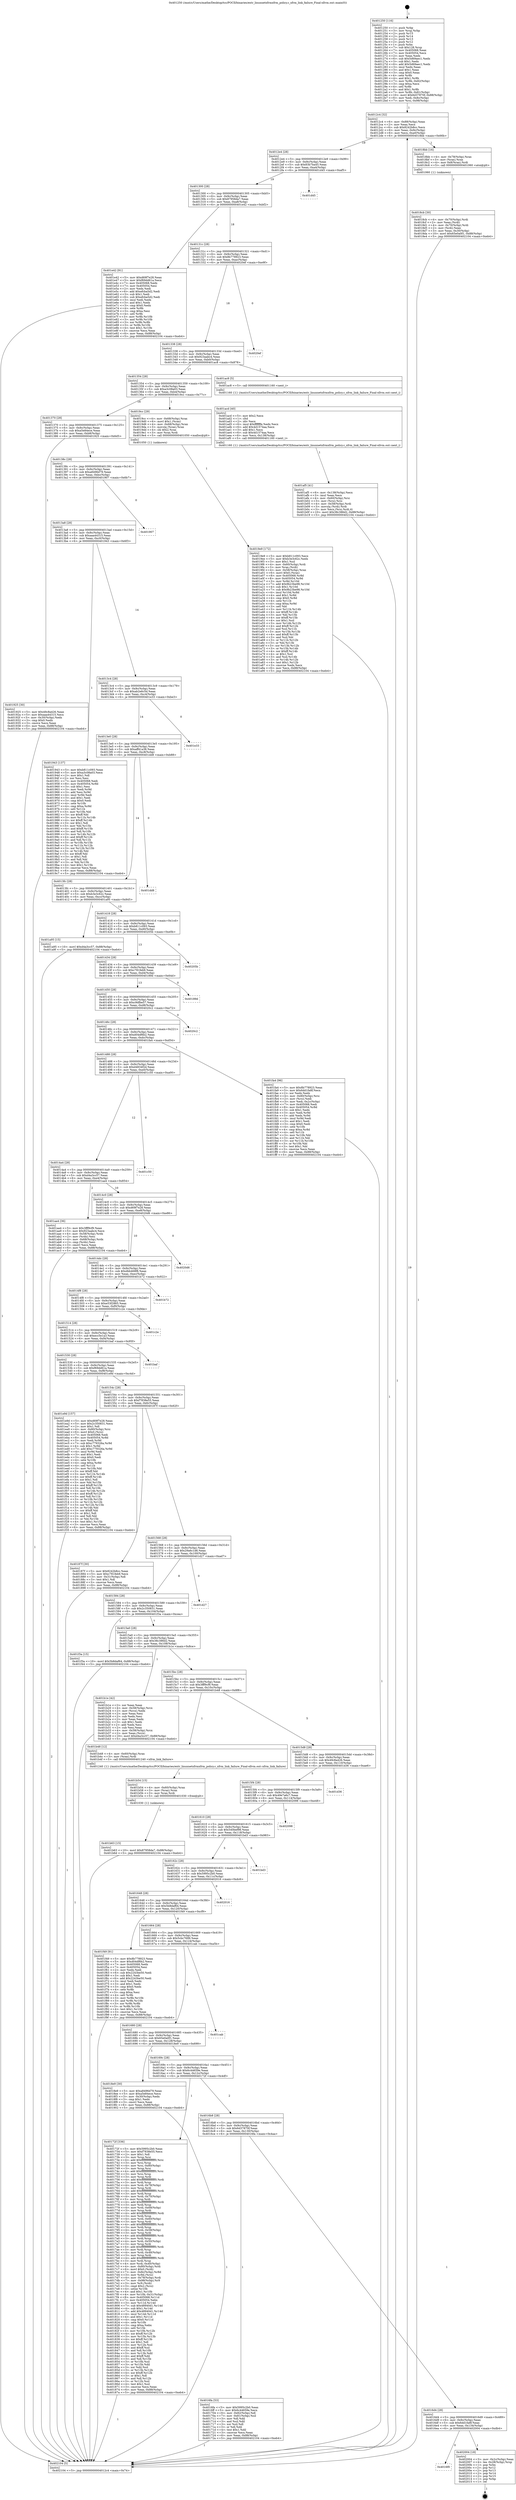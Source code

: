 digraph "0x401250" {
  label = "0x401250 (/mnt/c/Users/mathe/Desktop/tcc/POCII/binaries/extr_linuxnetxfrmxfrm_policy.c_xfrm_link_failure_Final-ollvm.out::main(0))"
  labelloc = "t"
  node[shape=record]

  Entry [label="",width=0.3,height=0.3,shape=circle,fillcolor=black,style=filled]
  "0x4012c4" [label="{
     0x4012c4 [32]\l
     | [instrs]\l
     &nbsp;&nbsp;0x4012c4 \<+6\>: mov -0x88(%rbp),%eax\l
     &nbsp;&nbsp;0x4012ca \<+2\>: mov %eax,%ecx\l
     &nbsp;&nbsp;0x4012cc \<+6\>: sub $0x8242b8cc,%ecx\l
     &nbsp;&nbsp;0x4012d2 \<+6\>: mov %eax,-0x9c(%rbp)\l
     &nbsp;&nbsp;0x4012d8 \<+6\>: mov %ecx,-0xa0(%rbp)\l
     &nbsp;&nbsp;0x4012de \<+6\>: je 00000000004018bb \<main+0x66b\>\l
  }"]
  "0x4018bb" [label="{
     0x4018bb [16]\l
     | [instrs]\l
     &nbsp;&nbsp;0x4018bb \<+4\>: mov -0x78(%rbp),%rax\l
     &nbsp;&nbsp;0x4018bf \<+3\>: mov (%rax),%rax\l
     &nbsp;&nbsp;0x4018c2 \<+4\>: mov 0x8(%rax),%rdi\l
     &nbsp;&nbsp;0x4018c6 \<+5\>: call 0000000000401060 \<atoi@plt\>\l
     | [calls]\l
     &nbsp;&nbsp;0x401060 \{1\} (unknown)\l
  }"]
  "0x4012e4" [label="{
     0x4012e4 [28]\l
     | [instrs]\l
     &nbsp;&nbsp;0x4012e4 \<+5\>: jmp 00000000004012e9 \<main+0x99\>\l
     &nbsp;&nbsp;0x4012e9 \<+6\>: mov -0x9c(%rbp),%eax\l
     &nbsp;&nbsp;0x4012ef \<+5\>: sub $0x83b7ba45,%eax\l
     &nbsp;&nbsp;0x4012f4 \<+6\>: mov %eax,-0xa4(%rbp)\l
     &nbsp;&nbsp;0x4012fa \<+6\>: je 0000000000401d45 \<main+0xaf5\>\l
  }"]
  Exit [label="",width=0.3,height=0.3,shape=circle,fillcolor=black,style=filled,peripheries=2]
  "0x401d45" [label="{
     0x401d45\l
  }", style=dashed]
  "0x401300" [label="{
     0x401300 [28]\l
     | [instrs]\l
     &nbsp;&nbsp;0x401300 \<+5\>: jmp 0000000000401305 \<main+0xb5\>\l
     &nbsp;&nbsp;0x401305 \<+6\>: mov -0x9c(%rbp),%eax\l
     &nbsp;&nbsp;0x40130b \<+5\>: sub $0x87958da7,%eax\l
     &nbsp;&nbsp;0x401310 \<+6\>: mov %eax,-0xa8(%rbp)\l
     &nbsp;&nbsp;0x401316 \<+6\>: je 0000000000401e42 \<main+0xbf2\>\l
  }"]
  "0x4016f0" [label="{
     0x4016f0\l
  }", style=dashed]
  "0x401e42" [label="{
     0x401e42 [91]\l
     | [instrs]\l
     &nbsp;&nbsp;0x401e42 \<+5\>: mov $0xd69f7e28,%eax\l
     &nbsp;&nbsp;0x401e47 \<+5\>: mov $0xf69dd61a,%ecx\l
     &nbsp;&nbsp;0x401e4c \<+7\>: mov 0x405068,%edx\l
     &nbsp;&nbsp;0x401e53 \<+7\>: mov 0x405054,%esi\l
     &nbsp;&nbsp;0x401e5a \<+2\>: mov %edx,%edi\l
     &nbsp;&nbsp;0x401e5c \<+6\>: add $0xefcba5d2,%edi\l
     &nbsp;&nbsp;0x401e62 \<+3\>: sub $0x1,%edi\l
     &nbsp;&nbsp;0x401e65 \<+6\>: sub $0xefcba5d2,%edi\l
     &nbsp;&nbsp;0x401e6b \<+3\>: imul %edi,%edx\l
     &nbsp;&nbsp;0x401e6e \<+3\>: and $0x1,%edx\l
     &nbsp;&nbsp;0x401e71 \<+3\>: cmp $0x0,%edx\l
     &nbsp;&nbsp;0x401e74 \<+4\>: sete %r8b\l
     &nbsp;&nbsp;0x401e78 \<+3\>: cmp $0xa,%esi\l
     &nbsp;&nbsp;0x401e7b \<+4\>: setl %r9b\l
     &nbsp;&nbsp;0x401e7f \<+3\>: mov %r8b,%r10b\l
     &nbsp;&nbsp;0x401e82 \<+3\>: and %r9b,%r10b\l
     &nbsp;&nbsp;0x401e85 \<+3\>: xor %r9b,%r8b\l
     &nbsp;&nbsp;0x401e88 \<+3\>: or %r8b,%r10b\l
     &nbsp;&nbsp;0x401e8b \<+4\>: test $0x1,%r10b\l
     &nbsp;&nbsp;0x401e8f \<+3\>: cmovne %ecx,%eax\l
     &nbsp;&nbsp;0x401e92 \<+6\>: mov %eax,-0x88(%rbp)\l
     &nbsp;&nbsp;0x401e98 \<+5\>: jmp 0000000000402104 \<main+0xeb4\>\l
  }"]
  "0x40131c" [label="{
     0x40131c [28]\l
     | [instrs]\l
     &nbsp;&nbsp;0x40131c \<+5\>: jmp 0000000000401321 \<main+0xd1\>\l
     &nbsp;&nbsp;0x401321 \<+6\>: mov -0x9c(%rbp),%eax\l
     &nbsp;&nbsp;0x401327 \<+5\>: sub $0x8b778923,%eax\l
     &nbsp;&nbsp;0x40132c \<+6\>: mov %eax,-0xac(%rbp)\l
     &nbsp;&nbsp;0x401332 \<+6\>: je 00000000004020ef \<main+0xe9f\>\l
  }"]
  "0x402004" [label="{
     0x402004 [18]\l
     | [instrs]\l
     &nbsp;&nbsp;0x402004 \<+3\>: mov -0x2c(%rbp),%eax\l
     &nbsp;&nbsp;0x402007 \<+4\>: lea -0x28(%rbp),%rsp\l
     &nbsp;&nbsp;0x40200b \<+1\>: pop %rbx\l
     &nbsp;&nbsp;0x40200c \<+2\>: pop %r12\l
     &nbsp;&nbsp;0x40200e \<+2\>: pop %r13\l
     &nbsp;&nbsp;0x402010 \<+2\>: pop %r14\l
     &nbsp;&nbsp;0x402012 \<+2\>: pop %r15\l
     &nbsp;&nbsp;0x402014 \<+1\>: pop %rbp\l
     &nbsp;&nbsp;0x402015 \<+1\>: ret\l
  }"]
  "0x4020ef" [label="{
     0x4020ef\l
  }", style=dashed]
  "0x401338" [label="{
     0x401338 [28]\l
     | [instrs]\l
     &nbsp;&nbsp;0x401338 \<+5\>: jmp 000000000040133d \<main+0xed\>\l
     &nbsp;&nbsp;0x40133d \<+6\>: mov -0x9c(%rbp),%eax\l
     &nbsp;&nbsp;0x401343 \<+5\>: sub $0x923aabc4,%eax\l
     &nbsp;&nbsp;0x401348 \<+6\>: mov %eax,-0xb0(%rbp)\l
     &nbsp;&nbsp;0x40134e \<+6\>: je 0000000000401ac8 \<main+0x878\>\l
  }"]
  "0x401b63" [label="{
     0x401b63 [15]\l
     | [instrs]\l
     &nbsp;&nbsp;0x401b63 \<+10\>: movl $0x87958da7,-0x88(%rbp)\l
     &nbsp;&nbsp;0x401b6d \<+5\>: jmp 0000000000402104 \<main+0xeb4\>\l
  }"]
  "0x401ac8" [label="{
     0x401ac8 [5]\l
     | [instrs]\l
     &nbsp;&nbsp;0x401ac8 \<+5\>: call 0000000000401160 \<next_i\>\l
     | [calls]\l
     &nbsp;&nbsp;0x401160 \{1\} (/mnt/c/Users/mathe/Desktop/tcc/POCII/binaries/extr_linuxnetxfrmxfrm_policy.c_xfrm_link_failure_Final-ollvm.out::next_i)\l
  }"]
  "0x401354" [label="{
     0x401354 [28]\l
     | [instrs]\l
     &nbsp;&nbsp;0x401354 \<+5\>: jmp 0000000000401359 \<main+0x109\>\l
     &nbsp;&nbsp;0x401359 \<+6\>: mov -0x9c(%rbp),%eax\l
     &nbsp;&nbsp;0x40135f \<+5\>: sub $0xa3c08a03,%eax\l
     &nbsp;&nbsp;0x401364 \<+6\>: mov %eax,-0xb4(%rbp)\l
     &nbsp;&nbsp;0x40136a \<+6\>: je 00000000004019cc \<main+0x77c\>\l
  }"]
  "0x401b54" [label="{
     0x401b54 [15]\l
     | [instrs]\l
     &nbsp;&nbsp;0x401b54 \<+4\>: mov -0x60(%rbp),%rax\l
     &nbsp;&nbsp;0x401b58 \<+3\>: mov (%rax),%rax\l
     &nbsp;&nbsp;0x401b5b \<+3\>: mov %rax,%rdi\l
     &nbsp;&nbsp;0x401b5e \<+5\>: call 0000000000401030 \<free@plt\>\l
     | [calls]\l
     &nbsp;&nbsp;0x401030 \{1\} (unknown)\l
  }"]
  "0x4019cc" [label="{
     0x4019cc [29]\l
     | [instrs]\l
     &nbsp;&nbsp;0x4019cc \<+4\>: mov -0x68(%rbp),%rax\l
     &nbsp;&nbsp;0x4019d0 \<+6\>: movl $0x1,(%rax)\l
     &nbsp;&nbsp;0x4019d6 \<+4\>: mov -0x68(%rbp),%rax\l
     &nbsp;&nbsp;0x4019da \<+3\>: movslq (%rax),%rax\l
     &nbsp;&nbsp;0x4019dd \<+4\>: shl $0x2,%rax\l
     &nbsp;&nbsp;0x4019e1 \<+3\>: mov %rax,%rdi\l
     &nbsp;&nbsp;0x4019e4 \<+5\>: call 0000000000401050 \<malloc@plt\>\l
     | [calls]\l
     &nbsp;&nbsp;0x401050 \{1\} (unknown)\l
  }"]
  "0x401370" [label="{
     0x401370 [28]\l
     | [instrs]\l
     &nbsp;&nbsp;0x401370 \<+5\>: jmp 0000000000401375 \<main+0x125\>\l
     &nbsp;&nbsp;0x401375 \<+6\>: mov -0x9c(%rbp),%eax\l
     &nbsp;&nbsp;0x40137b \<+5\>: sub $0xa5e84ece,%eax\l
     &nbsp;&nbsp;0x401380 \<+6\>: mov %eax,-0xb8(%rbp)\l
     &nbsp;&nbsp;0x401386 \<+6\>: je 0000000000401925 \<main+0x6d5\>\l
  }"]
  "0x401af5" [label="{
     0x401af5 [41]\l
     | [instrs]\l
     &nbsp;&nbsp;0x401af5 \<+6\>: mov -0x138(%rbp),%ecx\l
     &nbsp;&nbsp;0x401afb \<+3\>: imul %eax,%ecx\l
     &nbsp;&nbsp;0x401afe \<+4\>: mov -0x60(%rbp),%rsi\l
     &nbsp;&nbsp;0x401b02 \<+3\>: mov (%rsi),%rsi\l
     &nbsp;&nbsp;0x401b05 \<+4\>: mov -0x58(%rbp),%rdi\l
     &nbsp;&nbsp;0x401b09 \<+3\>: movslq (%rdi),%rdi\l
     &nbsp;&nbsp;0x401b0c \<+3\>: mov %ecx,(%rsi,%rdi,4)\l
     &nbsp;&nbsp;0x401b0f \<+10\>: movl $0x38c386d2,-0x88(%rbp)\l
     &nbsp;&nbsp;0x401b19 \<+5\>: jmp 0000000000402104 \<main+0xeb4\>\l
  }"]
  "0x401925" [label="{
     0x401925 [30]\l
     | [instrs]\l
     &nbsp;&nbsp;0x401925 \<+5\>: mov $0x49c8a426,%eax\l
     &nbsp;&nbsp;0x40192a \<+5\>: mov $0xaaa44315,%ecx\l
     &nbsp;&nbsp;0x40192f \<+3\>: mov -0x30(%rbp),%edx\l
     &nbsp;&nbsp;0x401932 \<+3\>: cmp $0x0,%edx\l
     &nbsp;&nbsp;0x401935 \<+3\>: cmove %ecx,%eax\l
     &nbsp;&nbsp;0x401938 \<+6\>: mov %eax,-0x88(%rbp)\l
     &nbsp;&nbsp;0x40193e \<+5\>: jmp 0000000000402104 \<main+0xeb4\>\l
  }"]
  "0x40138c" [label="{
     0x40138c [28]\l
     | [instrs]\l
     &nbsp;&nbsp;0x40138c \<+5\>: jmp 0000000000401391 \<main+0x141\>\l
     &nbsp;&nbsp;0x401391 \<+6\>: mov -0x9c(%rbp),%eax\l
     &nbsp;&nbsp;0x401397 \<+5\>: sub $0xa8496d79,%eax\l
     &nbsp;&nbsp;0x40139c \<+6\>: mov %eax,-0xbc(%rbp)\l
     &nbsp;&nbsp;0x4013a2 \<+6\>: je 0000000000401907 \<main+0x6b7\>\l
  }"]
  "0x401acd" [label="{
     0x401acd [40]\l
     | [instrs]\l
     &nbsp;&nbsp;0x401acd \<+5\>: mov $0x2,%ecx\l
     &nbsp;&nbsp;0x401ad2 \<+1\>: cltd\l
     &nbsp;&nbsp;0x401ad3 \<+2\>: idiv %ecx\l
     &nbsp;&nbsp;0x401ad5 \<+6\>: imul $0xfffffffe,%edx,%ecx\l
     &nbsp;&nbsp;0x401adb \<+6\>: add $0x4d1574aa,%ecx\l
     &nbsp;&nbsp;0x401ae1 \<+3\>: add $0x1,%ecx\l
     &nbsp;&nbsp;0x401ae4 \<+6\>: sub $0x4d1574aa,%ecx\l
     &nbsp;&nbsp;0x401aea \<+6\>: mov %ecx,-0x138(%rbp)\l
     &nbsp;&nbsp;0x401af0 \<+5\>: call 0000000000401160 \<next_i\>\l
     | [calls]\l
     &nbsp;&nbsp;0x401160 \{1\} (/mnt/c/Users/mathe/Desktop/tcc/POCII/binaries/extr_linuxnetxfrmxfrm_policy.c_xfrm_link_failure_Final-ollvm.out::next_i)\l
  }"]
  "0x401907" [label="{
     0x401907\l
  }", style=dashed]
  "0x4013a8" [label="{
     0x4013a8 [28]\l
     | [instrs]\l
     &nbsp;&nbsp;0x4013a8 \<+5\>: jmp 00000000004013ad \<main+0x15d\>\l
     &nbsp;&nbsp;0x4013ad \<+6\>: mov -0x9c(%rbp),%eax\l
     &nbsp;&nbsp;0x4013b3 \<+5\>: sub $0xaaa44315,%eax\l
     &nbsp;&nbsp;0x4013b8 \<+6\>: mov %eax,-0xc0(%rbp)\l
     &nbsp;&nbsp;0x4013be \<+6\>: je 0000000000401943 \<main+0x6f3\>\l
  }"]
  "0x4019e9" [label="{
     0x4019e9 [172]\l
     | [instrs]\l
     &nbsp;&nbsp;0x4019e9 \<+5\>: mov $0xb811c093,%ecx\l
     &nbsp;&nbsp;0x4019ee \<+5\>: mov $0xb3e3c62c,%edx\l
     &nbsp;&nbsp;0x4019f3 \<+3\>: mov $0x1,%sil\l
     &nbsp;&nbsp;0x4019f6 \<+4\>: mov -0x60(%rbp),%rdi\l
     &nbsp;&nbsp;0x4019fa \<+3\>: mov %rax,(%rdi)\l
     &nbsp;&nbsp;0x4019fd \<+4\>: mov -0x58(%rbp),%rax\l
     &nbsp;&nbsp;0x401a01 \<+6\>: movl $0x0,(%rax)\l
     &nbsp;&nbsp;0x401a07 \<+8\>: mov 0x405068,%r8d\l
     &nbsp;&nbsp;0x401a0f \<+8\>: mov 0x405054,%r9d\l
     &nbsp;&nbsp;0x401a17 \<+3\>: mov %r8d,%r10d\l
     &nbsp;&nbsp;0x401a1a \<+7\>: add $0x9b23be98,%r10d\l
     &nbsp;&nbsp;0x401a21 \<+4\>: sub $0x1,%r10d\l
     &nbsp;&nbsp;0x401a25 \<+7\>: sub $0x9b23be98,%r10d\l
     &nbsp;&nbsp;0x401a2c \<+4\>: imul %r10d,%r8d\l
     &nbsp;&nbsp;0x401a30 \<+4\>: and $0x1,%r8d\l
     &nbsp;&nbsp;0x401a34 \<+4\>: cmp $0x0,%r8d\l
     &nbsp;&nbsp;0x401a38 \<+4\>: sete %r11b\l
     &nbsp;&nbsp;0x401a3c \<+4\>: cmp $0xa,%r9d\l
     &nbsp;&nbsp;0x401a40 \<+3\>: setl %bl\l
     &nbsp;&nbsp;0x401a43 \<+3\>: mov %r11b,%r14b\l
     &nbsp;&nbsp;0x401a46 \<+4\>: xor $0xff,%r14b\l
     &nbsp;&nbsp;0x401a4a \<+3\>: mov %bl,%r15b\l
     &nbsp;&nbsp;0x401a4d \<+4\>: xor $0xff,%r15b\l
     &nbsp;&nbsp;0x401a51 \<+4\>: xor $0x1,%sil\l
     &nbsp;&nbsp;0x401a55 \<+3\>: mov %r14b,%r12b\l
     &nbsp;&nbsp;0x401a58 \<+4\>: and $0xff,%r12b\l
     &nbsp;&nbsp;0x401a5c \<+3\>: and %sil,%r11b\l
     &nbsp;&nbsp;0x401a5f \<+3\>: mov %r15b,%r13b\l
     &nbsp;&nbsp;0x401a62 \<+4\>: and $0xff,%r13b\l
     &nbsp;&nbsp;0x401a66 \<+3\>: and %sil,%bl\l
     &nbsp;&nbsp;0x401a69 \<+3\>: or %r11b,%r12b\l
     &nbsp;&nbsp;0x401a6c \<+3\>: or %bl,%r13b\l
     &nbsp;&nbsp;0x401a6f \<+3\>: xor %r13b,%r12b\l
     &nbsp;&nbsp;0x401a72 \<+3\>: or %r15b,%r14b\l
     &nbsp;&nbsp;0x401a75 \<+4\>: xor $0xff,%r14b\l
     &nbsp;&nbsp;0x401a79 \<+4\>: or $0x1,%sil\l
     &nbsp;&nbsp;0x401a7d \<+3\>: and %sil,%r14b\l
     &nbsp;&nbsp;0x401a80 \<+3\>: or %r14b,%r12b\l
     &nbsp;&nbsp;0x401a83 \<+4\>: test $0x1,%r12b\l
     &nbsp;&nbsp;0x401a87 \<+3\>: cmovne %edx,%ecx\l
     &nbsp;&nbsp;0x401a8a \<+6\>: mov %ecx,-0x88(%rbp)\l
     &nbsp;&nbsp;0x401a90 \<+5\>: jmp 0000000000402104 \<main+0xeb4\>\l
  }"]
  "0x401943" [label="{
     0x401943 [137]\l
     | [instrs]\l
     &nbsp;&nbsp;0x401943 \<+5\>: mov $0xb811c093,%eax\l
     &nbsp;&nbsp;0x401948 \<+5\>: mov $0xa3c08a03,%ecx\l
     &nbsp;&nbsp;0x40194d \<+2\>: mov $0x1,%dl\l
     &nbsp;&nbsp;0x40194f \<+2\>: xor %esi,%esi\l
     &nbsp;&nbsp;0x401951 \<+7\>: mov 0x405068,%edi\l
     &nbsp;&nbsp;0x401958 \<+8\>: mov 0x405054,%r8d\l
     &nbsp;&nbsp;0x401960 \<+3\>: sub $0x1,%esi\l
     &nbsp;&nbsp;0x401963 \<+3\>: mov %edi,%r9d\l
     &nbsp;&nbsp;0x401966 \<+3\>: add %esi,%r9d\l
     &nbsp;&nbsp;0x401969 \<+4\>: imul %r9d,%edi\l
     &nbsp;&nbsp;0x40196d \<+3\>: and $0x1,%edi\l
     &nbsp;&nbsp;0x401970 \<+3\>: cmp $0x0,%edi\l
     &nbsp;&nbsp;0x401973 \<+4\>: sete %r10b\l
     &nbsp;&nbsp;0x401977 \<+4\>: cmp $0xa,%r8d\l
     &nbsp;&nbsp;0x40197b \<+4\>: setl %r11b\l
     &nbsp;&nbsp;0x40197f \<+3\>: mov %r10b,%bl\l
     &nbsp;&nbsp;0x401982 \<+3\>: xor $0xff,%bl\l
     &nbsp;&nbsp;0x401985 \<+3\>: mov %r11b,%r14b\l
     &nbsp;&nbsp;0x401988 \<+4\>: xor $0xff,%r14b\l
     &nbsp;&nbsp;0x40198c \<+3\>: xor $0x1,%dl\l
     &nbsp;&nbsp;0x40198f \<+3\>: mov %bl,%r15b\l
     &nbsp;&nbsp;0x401992 \<+4\>: and $0xff,%r15b\l
     &nbsp;&nbsp;0x401996 \<+3\>: and %dl,%r10b\l
     &nbsp;&nbsp;0x401999 \<+3\>: mov %r14b,%r12b\l
     &nbsp;&nbsp;0x40199c \<+4\>: and $0xff,%r12b\l
     &nbsp;&nbsp;0x4019a0 \<+3\>: and %dl,%r11b\l
     &nbsp;&nbsp;0x4019a3 \<+3\>: or %r10b,%r15b\l
     &nbsp;&nbsp;0x4019a6 \<+3\>: or %r11b,%r12b\l
     &nbsp;&nbsp;0x4019a9 \<+3\>: xor %r12b,%r15b\l
     &nbsp;&nbsp;0x4019ac \<+3\>: or %r14b,%bl\l
     &nbsp;&nbsp;0x4019af \<+3\>: xor $0xff,%bl\l
     &nbsp;&nbsp;0x4019b2 \<+3\>: or $0x1,%dl\l
     &nbsp;&nbsp;0x4019b5 \<+2\>: and %dl,%bl\l
     &nbsp;&nbsp;0x4019b7 \<+3\>: or %bl,%r15b\l
     &nbsp;&nbsp;0x4019ba \<+4\>: test $0x1,%r15b\l
     &nbsp;&nbsp;0x4019be \<+3\>: cmovne %ecx,%eax\l
     &nbsp;&nbsp;0x4019c1 \<+6\>: mov %eax,-0x88(%rbp)\l
     &nbsp;&nbsp;0x4019c7 \<+5\>: jmp 0000000000402104 \<main+0xeb4\>\l
  }"]
  "0x4013c4" [label="{
     0x4013c4 [28]\l
     | [instrs]\l
     &nbsp;&nbsp;0x4013c4 \<+5\>: jmp 00000000004013c9 \<main+0x179\>\l
     &nbsp;&nbsp;0x4013c9 \<+6\>: mov -0x9c(%rbp),%eax\l
     &nbsp;&nbsp;0x4013cf \<+5\>: sub $0xab2e6c5d,%eax\l
     &nbsp;&nbsp;0x4013d4 \<+6\>: mov %eax,-0xc4(%rbp)\l
     &nbsp;&nbsp;0x4013da \<+6\>: je 0000000000401e33 \<main+0xbe3\>\l
  }"]
  "0x4018cb" [label="{
     0x4018cb [30]\l
     | [instrs]\l
     &nbsp;&nbsp;0x4018cb \<+4\>: mov -0x70(%rbp),%rdi\l
     &nbsp;&nbsp;0x4018cf \<+2\>: mov %eax,(%rdi)\l
     &nbsp;&nbsp;0x4018d1 \<+4\>: mov -0x70(%rbp),%rdi\l
     &nbsp;&nbsp;0x4018d5 \<+2\>: mov (%rdi),%eax\l
     &nbsp;&nbsp;0x4018d7 \<+3\>: mov %eax,-0x30(%rbp)\l
     &nbsp;&nbsp;0x4018da \<+10\>: movl $0x65e0a0f1,-0x88(%rbp)\l
     &nbsp;&nbsp;0x4018e4 \<+5\>: jmp 0000000000402104 \<main+0xeb4\>\l
  }"]
  "0x401e33" [label="{
     0x401e33\l
  }", style=dashed]
  "0x4013e0" [label="{
     0x4013e0 [28]\l
     | [instrs]\l
     &nbsp;&nbsp;0x4013e0 \<+5\>: jmp 00000000004013e5 \<main+0x195\>\l
     &nbsp;&nbsp;0x4013e5 \<+6\>: mov -0x9c(%rbp),%eax\l
     &nbsp;&nbsp;0x4013eb \<+5\>: sub $0xaff41a38,%eax\l
     &nbsp;&nbsp;0x4013f0 \<+6\>: mov %eax,-0xc8(%rbp)\l
     &nbsp;&nbsp;0x4013f6 \<+6\>: je 0000000000401dd8 \<main+0xb88\>\l
  }"]
  "0x401250" [label="{
     0x401250 [116]\l
     | [instrs]\l
     &nbsp;&nbsp;0x401250 \<+1\>: push %rbp\l
     &nbsp;&nbsp;0x401251 \<+3\>: mov %rsp,%rbp\l
     &nbsp;&nbsp;0x401254 \<+2\>: push %r15\l
     &nbsp;&nbsp;0x401256 \<+2\>: push %r14\l
     &nbsp;&nbsp;0x401258 \<+2\>: push %r13\l
     &nbsp;&nbsp;0x40125a \<+2\>: push %r12\l
     &nbsp;&nbsp;0x40125c \<+1\>: push %rbx\l
     &nbsp;&nbsp;0x40125d \<+7\>: sub $0x128,%rsp\l
     &nbsp;&nbsp;0x401264 \<+7\>: mov 0x405068,%eax\l
     &nbsp;&nbsp;0x40126b \<+7\>: mov 0x405054,%ecx\l
     &nbsp;&nbsp;0x401272 \<+2\>: mov %eax,%edx\l
     &nbsp;&nbsp;0x401274 \<+6\>: sub $0x5d69aec1,%edx\l
     &nbsp;&nbsp;0x40127a \<+3\>: sub $0x1,%edx\l
     &nbsp;&nbsp;0x40127d \<+6\>: add $0x5d69aec1,%edx\l
     &nbsp;&nbsp;0x401283 \<+3\>: imul %edx,%eax\l
     &nbsp;&nbsp;0x401286 \<+3\>: and $0x1,%eax\l
     &nbsp;&nbsp;0x401289 \<+3\>: cmp $0x0,%eax\l
     &nbsp;&nbsp;0x40128c \<+4\>: sete %r8b\l
     &nbsp;&nbsp;0x401290 \<+4\>: and $0x1,%r8b\l
     &nbsp;&nbsp;0x401294 \<+7\>: mov %r8b,-0x82(%rbp)\l
     &nbsp;&nbsp;0x40129b \<+3\>: cmp $0xa,%ecx\l
     &nbsp;&nbsp;0x40129e \<+4\>: setl %r8b\l
     &nbsp;&nbsp;0x4012a2 \<+4\>: and $0x1,%r8b\l
     &nbsp;&nbsp;0x4012a6 \<+7\>: mov %r8b,-0x81(%rbp)\l
     &nbsp;&nbsp;0x4012ad \<+10\>: movl $0x6d37870f,-0x88(%rbp)\l
     &nbsp;&nbsp;0x4012b7 \<+6\>: mov %edi,-0x8c(%rbp)\l
     &nbsp;&nbsp;0x4012bd \<+7\>: mov %rsi,-0x98(%rbp)\l
  }"]
  "0x401dd8" [label="{
     0x401dd8\l
  }", style=dashed]
  "0x4013fc" [label="{
     0x4013fc [28]\l
     | [instrs]\l
     &nbsp;&nbsp;0x4013fc \<+5\>: jmp 0000000000401401 \<main+0x1b1\>\l
     &nbsp;&nbsp;0x401401 \<+6\>: mov -0x9c(%rbp),%eax\l
     &nbsp;&nbsp;0x401407 \<+5\>: sub $0xb3e3c62c,%eax\l
     &nbsp;&nbsp;0x40140c \<+6\>: mov %eax,-0xcc(%rbp)\l
     &nbsp;&nbsp;0x401412 \<+6\>: je 0000000000401a95 \<main+0x845\>\l
  }"]
  "0x402104" [label="{
     0x402104 [5]\l
     | [instrs]\l
     &nbsp;&nbsp;0x402104 \<+5\>: jmp 00000000004012c4 \<main+0x74\>\l
  }"]
  "0x401a95" [label="{
     0x401a95 [15]\l
     | [instrs]\l
     &nbsp;&nbsp;0x401a95 \<+10\>: movl $0xd4a3cc57,-0x88(%rbp)\l
     &nbsp;&nbsp;0x401a9f \<+5\>: jmp 0000000000402104 \<main+0xeb4\>\l
  }"]
  "0x401418" [label="{
     0x401418 [28]\l
     | [instrs]\l
     &nbsp;&nbsp;0x401418 \<+5\>: jmp 000000000040141d \<main+0x1cd\>\l
     &nbsp;&nbsp;0x40141d \<+6\>: mov -0x9c(%rbp),%eax\l
     &nbsp;&nbsp;0x401423 \<+5\>: sub $0xb811c093,%eax\l
     &nbsp;&nbsp;0x401428 \<+6\>: mov %eax,-0xd0(%rbp)\l
     &nbsp;&nbsp;0x40142e \<+6\>: je 000000000040205b \<main+0xe0b\>\l
  }"]
  "0x4016d4" [label="{
     0x4016d4 [28]\l
     | [instrs]\l
     &nbsp;&nbsp;0x4016d4 \<+5\>: jmp 00000000004016d9 \<main+0x489\>\l
     &nbsp;&nbsp;0x4016d9 \<+6\>: mov -0x9c(%rbp),%eax\l
     &nbsp;&nbsp;0x4016df \<+5\>: sub $0x6dd1fa8f,%eax\l
     &nbsp;&nbsp;0x4016e4 \<+6\>: mov %eax,-0x134(%rbp)\l
     &nbsp;&nbsp;0x4016ea \<+6\>: je 0000000000402004 \<main+0xdb4\>\l
  }"]
  "0x40205b" [label="{
     0x40205b\l
  }", style=dashed]
  "0x401434" [label="{
     0x401434 [28]\l
     | [instrs]\l
     &nbsp;&nbsp;0x401434 \<+5\>: jmp 0000000000401439 \<main+0x1e9\>\l
     &nbsp;&nbsp;0x401439 \<+6\>: mov -0x9c(%rbp),%eax\l
     &nbsp;&nbsp;0x40143f \<+5\>: sub $0xc781feb9,%eax\l
     &nbsp;&nbsp;0x401444 \<+6\>: mov %eax,-0xd4(%rbp)\l
     &nbsp;&nbsp;0x40144a \<+6\>: je 000000000040189d \<main+0x64d\>\l
  }"]
  "0x4016fa" [label="{
     0x4016fa [53]\l
     | [instrs]\l
     &nbsp;&nbsp;0x4016fa \<+5\>: mov $0x5995c2b0,%eax\l
     &nbsp;&nbsp;0x4016ff \<+5\>: mov $0x6c44659e,%ecx\l
     &nbsp;&nbsp;0x401704 \<+6\>: mov -0x82(%rbp),%dl\l
     &nbsp;&nbsp;0x40170a \<+7\>: mov -0x81(%rbp),%sil\l
     &nbsp;&nbsp;0x401711 \<+3\>: mov %dl,%dil\l
     &nbsp;&nbsp;0x401714 \<+3\>: and %sil,%dil\l
     &nbsp;&nbsp;0x401717 \<+3\>: xor %sil,%dl\l
     &nbsp;&nbsp;0x40171a \<+3\>: or %dl,%dil\l
     &nbsp;&nbsp;0x40171d \<+4\>: test $0x1,%dil\l
     &nbsp;&nbsp;0x401721 \<+3\>: cmovne %ecx,%eax\l
     &nbsp;&nbsp;0x401724 \<+6\>: mov %eax,-0x88(%rbp)\l
     &nbsp;&nbsp;0x40172a \<+5\>: jmp 0000000000402104 \<main+0xeb4\>\l
  }"]
  "0x40189d" [label="{
     0x40189d\l
  }", style=dashed]
  "0x401450" [label="{
     0x401450 [28]\l
     | [instrs]\l
     &nbsp;&nbsp;0x401450 \<+5\>: jmp 0000000000401455 \<main+0x205\>\l
     &nbsp;&nbsp;0x401455 \<+6\>: mov -0x9c(%rbp),%eax\l
     &nbsp;&nbsp;0x40145b \<+5\>: sub $0xc9dfbe57,%eax\l
     &nbsp;&nbsp;0x401460 \<+6\>: mov %eax,-0xd8(%rbp)\l
     &nbsp;&nbsp;0x401466 \<+6\>: je 00000000004020c2 \<main+0xe72\>\l
  }"]
  "0x4016b8" [label="{
     0x4016b8 [28]\l
     | [instrs]\l
     &nbsp;&nbsp;0x4016b8 \<+5\>: jmp 00000000004016bd \<main+0x46d\>\l
     &nbsp;&nbsp;0x4016bd \<+6\>: mov -0x9c(%rbp),%eax\l
     &nbsp;&nbsp;0x4016c3 \<+5\>: sub $0x6d37870f,%eax\l
     &nbsp;&nbsp;0x4016c8 \<+6\>: mov %eax,-0x130(%rbp)\l
     &nbsp;&nbsp;0x4016ce \<+6\>: je 00000000004016fa \<main+0x4aa\>\l
  }"]
  "0x4020c2" [label="{
     0x4020c2\l
  }", style=dashed]
  "0x40146c" [label="{
     0x40146c [28]\l
     | [instrs]\l
     &nbsp;&nbsp;0x40146c \<+5\>: jmp 0000000000401471 \<main+0x221\>\l
     &nbsp;&nbsp;0x401471 \<+6\>: mov -0x9c(%rbp),%eax\l
     &nbsp;&nbsp;0x401477 \<+5\>: sub $0xd04df6b2,%eax\l
     &nbsp;&nbsp;0x40147c \<+6\>: mov %eax,-0xdc(%rbp)\l
     &nbsp;&nbsp;0x401482 \<+6\>: je 0000000000401fa4 \<main+0xd54\>\l
  }"]
  "0x40172f" [label="{
     0x40172f [336]\l
     | [instrs]\l
     &nbsp;&nbsp;0x40172f \<+5\>: mov $0x5995c2b0,%eax\l
     &nbsp;&nbsp;0x401734 \<+5\>: mov $0xf7838e55,%ecx\l
     &nbsp;&nbsp;0x401739 \<+2\>: mov $0x1,%dl\l
     &nbsp;&nbsp;0x40173b \<+3\>: mov %rsp,%rsi\l
     &nbsp;&nbsp;0x40173e \<+4\>: add $0xfffffffffffffff0,%rsi\l
     &nbsp;&nbsp;0x401742 \<+3\>: mov %rsi,%rsp\l
     &nbsp;&nbsp;0x401745 \<+4\>: mov %rsi,-0x80(%rbp)\l
     &nbsp;&nbsp;0x401749 \<+3\>: mov %rsp,%rsi\l
     &nbsp;&nbsp;0x40174c \<+4\>: add $0xfffffffffffffff0,%rsi\l
     &nbsp;&nbsp;0x401750 \<+3\>: mov %rsi,%rsp\l
     &nbsp;&nbsp;0x401753 \<+3\>: mov %rsp,%rdi\l
     &nbsp;&nbsp;0x401756 \<+4\>: add $0xfffffffffffffff0,%rdi\l
     &nbsp;&nbsp;0x40175a \<+3\>: mov %rdi,%rsp\l
     &nbsp;&nbsp;0x40175d \<+4\>: mov %rdi,-0x78(%rbp)\l
     &nbsp;&nbsp;0x401761 \<+3\>: mov %rsp,%rdi\l
     &nbsp;&nbsp;0x401764 \<+4\>: add $0xfffffffffffffff0,%rdi\l
     &nbsp;&nbsp;0x401768 \<+3\>: mov %rdi,%rsp\l
     &nbsp;&nbsp;0x40176b \<+4\>: mov %rdi,-0x70(%rbp)\l
     &nbsp;&nbsp;0x40176f \<+3\>: mov %rsp,%rdi\l
     &nbsp;&nbsp;0x401772 \<+4\>: add $0xfffffffffffffff0,%rdi\l
     &nbsp;&nbsp;0x401776 \<+3\>: mov %rdi,%rsp\l
     &nbsp;&nbsp;0x401779 \<+4\>: mov %rdi,-0x68(%rbp)\l
     &nbsp;&nbsp;0x40177d \<+3\>: mov %rsp,%rdi\l
     &nbsp;&nbsp;0x401780 \<+4\>: add $0xfffffffffffffff0,%rdi\l
     &nbsp;&nbsp;0x401784 \<+3\>: mov %rdi,%rsp\l
     &nbsp;&nbsp;0x401787 \<+4\>: mov %rdi,-0x60(%rbp)\l
     &nbsp;&nbsp;0x40178b \<+3\>: mov %rsp,%rdi\l
     &nbsp;&nbsp;0x40178e \<+4\>: add $0xfffffffffffffff0,%rdi\l
     &nbsp;&nbsp;0x401792 \<+3\>: mov %rdi,%rsp\l
     &nbsp;&nbsp;0x401795 \<+4\>: mov %rdi,-0x58(%rbp)\l
     &nbsp;&nbsp;0x401799 \<+3\>: mov %rsp,%rdi\l
     &nbsp;&nbsp;0x40179c \<+4\>: add $0xfffffffffffffff0,%rdi\l
     &nbsp;&nbsp;0x4017a0 \<+3\>: mov %rdi,%rsp\l
     &nbsp;&nbsp;0x4017a3 \<+4\>: mov %rdi,-0x50(%rbp)\l
     &nbsp;&nbsp;0x4017a7 \<+3\>: mov %rsp,%rdi\l
     &nbsp;&nbsp;0x4017aa \<+4\>: add $0xfffffffffffffff0,%rdi\l
     &nbsp;&nbsp;0x4017ae \<+3\>: mov %rdi,%rsp\l
     &nbsp;&nbsp;0x4017b1 \<+4\>: mov %rdi,-0x48(%rbp)\l
     &nbsp;&nbsp;0x4017b5 \<+3\>: mov %rsp,%rdi\l
     &nbsp;&nbsp;0x4017b8 \<+4\>: add $0xfffffffffffffff0,%rdi\l
     &nbsp;&nbsp;0x4017bc \<+3\>: mov %rdi,%rsp\l
     &nbsp;&nbsp;0x4017bf \<+4\>: mov %rdi,-0x40(%rbp)\l
     &nbsp;&nbsp;0x4017c3 \<+4\>: mov -0x80(%rbp),%rdi\l
     &nbsp;&nbsp;0x4017c7 \<+6\>: movl $0x0,(%rdi)\l
     &nbsp;&nbsp;0x4017cd \<+7\>: mov -0x8c(%rbp),%r8d\l
     &nbsp;&nbsp;0x4017d4 \<+3\>: mov %r8d,(%rsi)\l
     &nbsp;&nbsp;0x4017d7 \<+4\>: mov -0x78(%rbp),%rdi\l
     &nbsp;&nbsp;0x4017db \<+7\>: mov -0x98(%rbp),%r9\l
     &nbsp;&nbsp;0x4017e2 \<+3\>: mov %r9,(%rdi)\l
     &nbsp;&nbsp;0x4017e5 \<+3\>: cmpl $0x2,(%rsi)\l
     &nbsp;&nbsp;0x4017e8 \<+4\>: setne %r10b\l
     &nbsp;&nbsp;0x4017ec \<+4\>: and $0x1,%r10b\l
     &nbsp;&nbsp;0x4017f0 \<+4\>: mov %r10b,-0x31(%rbp)\l
     &nbsp;&nbsp;0x4017f4 \<+8\>: mov 0x405068,%r11d\l
     &nbsp;&nbsp;0x4017fc \<+7\>: mov 0x405054,%ebx\l
     &nbsp;&nbsp;0x401803 \<+3\>: mov %r11d,%r14d\l
     &nbsp;&nbsp;0x401806 \<+7\>: sub $0x48940d1,%r14d\l
     &nbsp;&nbsp;0x40180d \<+4\>: sub $0x1,%r14d\l
     &nbsp;&nbsp;0x401811 \<+7\>: add $0x48940d1,%r14d\l
     &nbsp;&nbsp;0x401818 \<+4\>: imul %r14d,%r11d\l
     &nbsp;&nbsp;0x40181c \<+4\>: and $0x1,%r11d\l
     &nbsp;&nbsp;0x401820 \<+4\>: cmp $0x0,%r11d\l
     &nbsp;&nbsp;0x401824 \<+4\>: sete %r10b\l
     &nbsp;&nbsp;0x401828 \<+3\>: cmp $0xa,%ebx\l
     &nbsp;&nbsp;0x40182b \<+4\>: setl %r15b\l
     &nbsp;&nbsp;0x40182f \<+3\>: mov %r10b,%r12b\l
     &nbsp;&nbsp;0x401832 \<+4\>: xor $0xff,%r12b\l
     &nbsp;&nbsp;0x401836 \<+3\>: mov %r15b,%r13b\l
     &nbsp;&nbsp;0x401839 \<+4\>: xor $0xff,%r13b\l
     &nbsp;&nbsp;0x40183d \<+3\>: xor $0x1,%dl\l
     &nbsp;&nbsp;0x401840 \<+3\>: mov %r12b,%sil\l
     &nbsp;&nbsp;0x401843 \<+4\>: and $0xff,%sil\l
     &nbsp;&nbsp;0x401847 \<+3\>: and %dl,%r10b\l
     &nbsp;&nbsp;0x40184a \<+3\>: mov %r13b,%dil\l
     &nbsp;&nbsp;0x40184d \<+4\>: and $0xff,%dil\l
     &nbsp;&nbsp;0x401851 \<+3\>: and %dl,%r15b\l
     &nbsp;&nbsp;0x401854 \<+3\>: or %r10b,%sil\l
     &nbsp;&nbsp;0x401857 \<+3\>: or %r15b,%dil\l
     &nbsp;&nbsp;0x40185a \<+3\>: xor %dil,%sil\l
     &nbsp;&nbsp;0x40185d \<+3\>: or %r13b,%r12b\l
     &nbsp;&nbsp;0x401860 \<+4\>: xor $0xff,%r12b\l
     &nbsp;&nbsp;0x401864 \<+3\>: or $0x1,%dl\l
     &nbsp;&nbsp;0x401867 \<+3\>: and %dl,%r12b\l
     &nbsp;&nbsp;0x40186a \<+3\>: or %r12b,%sil\l
     &nbsp;&nbsp;0x40186d \<+4\>: test $0x1,%sil\l
     &nbsp;&nbsp;0x401871 \<+3\>: cmovne %ecx,%eax\l
     &nbsp;&nbsp;0x401874 \<+6\>: mov %eax,-0x88(%rbp)\l
     &nbsp;&nbsp;0x40187a \<+5\>: jmp 0000000000402104 \<main+0xeb4\>\l
  }"]
  "0x401fa4" [label="{
     0x401fa4 [96]\l
     | [instrs]\l
     &nbsp;&nbsp;0x401fa4 \<+5\>: mov $0x8b778923,%eax\l
     &nbsp;&nbsp;0x401fa9 \<+5\>: mov $0x6dd1fa8f,%ecx\l
     &nbsp;&nbsp;0x401fae \<+2\>: xor %edx,%edx\l
     &nbsp;&nbsp;0x401fb0 \<+4\>: mov -0x80(%rbp),%rsi\l
     &nbsp;&nbsp;0x401fb4 \<+2\>: mov (%rsi),%edi\l
     &nbsp;&nbsp;0x401fb6 \<+3\>: mov %edi,-0x2c(%rbp)\l
     &nbsp;&nbsp;0x401fb9 \<+7\>: mov 0x405068,%edi\l
     &nbsp;&nbsp;0x401fc0 \<+8\>: mov 0x405054,%r8d\l
     &nbsp;&nbsp;0x401fc8 \<+3\>: sub $0x1,%edx\l
     &nbsp;&nbsp;0x401fcb \<+3\>: mov %edi,%r9d\l
     &nbsp;&nbsp;0x401fce \<+3\>: add %edx,%r9d\l
     &nbsp;&nbsp;0x401fd1 \<+4\>: imul %r9d,%edi\l
     &nbsp;&nbsp;0x401fd5 \<+3\>: and $0x1,%edi\l
     &nbsp;&nbsp;0x401fd8 \<+3\>: cmp $0x0,%edi\l
     &nbsp;&nbsp;0x401fdb \<+4\>: sete %r10b\l
     &nbsp;&nbsp;0x401fdf \<+4\>: cmp $0xa,%r8d\l
     &nbsp;&nbsp;0x401fe3 \<+4\>: setl %r11b\l
     &nbsp;&nbsp;0x401fe7 \<+3\>: mov %r10b,%bl\l
     &nbsp;&nbsp;0x401fea \<+3\>: and %r11b,%bl\l
     &nbsp;&nbsp;0x401fed \<+3\>: xor %r11b,%r10b\l
     &nbsp;&nbsp;0x401ff0 \<+3\>: or %r10b,%bl\l
     &nbsp;&nbsp;0x401ff3 \<+3\>: test $0x1,%bl\l
     &nbsp;&nbsp;0x401ff6 \<+3\>: cmovne %ecx,%eax\l
     &nbsp;&nbsp;0x401ff9 \<+6\>: mov %eax,-0x88(%rbp)\l
     &nbsp;&nbsp;0x401fff \<+5\>: jmp 0000000000402104 \<main+0xeb4\>\l
  }"]
  "0x401488" [label="{
     0x401488 [28]\l
     | [instrs]\l
     &nbsp;&nbsp;0x401488 \<+5\>: jmp 000000000040148d \<main+0x23d\>\l
     &nbsp;&nbsp;0x40148d \<+6\>: mov -0x9c(%rbp),%eax\l
     &nbsp;&nbsp;0x401493 \<+5\>: sub $0xd4834f2d,%eax\l
     &nbsp;&nbsp;0x401498 \<+6\>: mov %eax,-0xe0(%rbp)\l
     &nbsp;&nbsp;0x40149e \<+6\>: je 0000000000401c50 \<main+0xa00\>\l
  }"]
  "0x40169c" [label="{
     0x40169c [28]\l
     | [instrs]\l
     &nbsp;&nbsp;0x40169c \<+5\>: jmp 00000000004016a1 \<main+0x451\>\l
     &nbsp;&nbsp;0x4016a1 \<+6\>: mov -0x9c(%rbp),%eax\l
     &nbsp;&nbsp;0x4016a7 \<+5\>: sub $0x6c44659e,%eax\l
     &nbsp;&nbsp;0x4016ac \<+6\>: mov %eax,-0x12c(%rbp)\l
     &nbsp;&nbsp;0x4016b2 \<+6\>: je 000000000040172f \<main+0x4df\>\l
  }"]
  "0x401c50" [label="{
     0x401c50\l
  }", style=dashed]
  "0x4014a4" [label="{
     0x4014a4 [28]\l
     | [instrs]\l
     &nbsp;&nbsp;0x4014a4 \<+5\>: jmp 00000000004014a9 \<main+0x259\>\l
     &nbsp;&nbsp;0x4014a9 \<+6\>: mov -0x9c(%rbp),%eax\l
     &nbsp;&nbsp;0x4014af \<+5\>: sub $0xd4a3cc57,%eax\l
     &nbsp;&nbsp;0x4014b4 \<+6\>: mov %eax,-0xe4(%rbp)\l
     &nbsp;&nbsp;0x4014ba \<+6\>: je 0000000000401aa4 \<main+0x854\>\l
  }"]
  "0x4018e9" [label="{
     0x4018e9 [30]\l
     | [instrs]\l
     &nbsp;&nbsp;0x4018e9 \<+5\>: mov $0xa8496d79,%eax\l
     &nbsp;&nbsp;0x4018ee \<+5\>: mov $0xa5e84ece,%ecx\l
     &nbsp;&nbsp;0x4018f3 \<+3\>: mov -0x30(%rbp),%edx\l
     &nbsp;&nbsp;0x4018f6 \<+3\>: cmp $0x1,%edx\l
     &nbsp;&nbsp;0x4018f9 \<+3\>: cmovl %ecx,%eax\l
     &nbsp;&nbsp;0x4018fc \<+6\>: mov %eax,-0x88(%rbp)\l
     &nbsp;&nbsp;0x401902 \<+5\>: jmp 0000000000402104 \<main+0xeb4\>\l
  }"]
  "0x401aa4" [label="{
     0x401aa4 [36]\l
     | [instrs]\l
     &nbsp;&nbsp;0x401aa4 \<+5\>: mov $0x3fff9cf9,%eax\l
     &nbsp;&nbsp;0x401aa9 \<+5\>: mov $0x923aabc4,%ecx\l
     &nbsp;&nbsp;0x401aae \<+4\>: mov -0x58(%rbp),%rdx\l
     &nbsp;&nbsp;0x401ab2 \<+2\>: mov (%rdx),%esi\l
     &nbsp;&nbsp;0x401ab4 \<+4\>: mov -0x68(%rbp),%rdx\l
     &nbsp;&nbsp;0x401ab8 \<+2\>: cmp (%rdx),%esi\l
     &nbsp;&nbsp;0x401aba \<+3\>: cmovl %ecx,%eax\l
     &nbsp;&nbsp;0x401abd \<+6\>: mov %eax,-0x88(%rbp)\l
     &nbsp;&nbsp;0x401ac3 \<+5\>: jmp 0000000000402104 \<main+0xeb4\>\l
  }"]
  "0x4014c0" [label="{
     0x4014c0 [28]\l
     | [instrs]\l
     &nbsp;&nbsp;0x4014c0 \<+5\>: jmp 00000000004014c5 \<main+0x275\>\l
     &nbsp;&nbsp;0x4014c5 \<+6\>: mov -0x9c(%rbp),%eax\l
     &nbsp;&nbsp;0x4014cb \<+5\>: sub $0xd69f7e28,%eax\l
     &nbsp;&nbsp;0x4014d0 \<+6\>: mov %eax,-0xe8(%rbp)\l
     &nbsp;&nbsp;0x4014d6 \<+6\>: je 00000000004020d6 \<main+0xe86\>\l
  }"]
  "0x401680" [label="{
     0x401680 [28]\l
     | [instrs]\l
     &nbsp;&nbsp;0x401680 \<+5\>: jmp 0000000000401685 \<main+0x435\>\l
     &nbsp;&nbsp;0x401685 \<+6\>: mov -0x9c(%rbp),%eax\l
     &nbsp;&nbsp;0x40168b \<+5\>: sub $0x65e0a0f1,%eax\l
     &nbsp;&nbsp;0x401690 \<+6\>: mov %eax,-0x128(%rbp)\l
     &nbsp;&nbsp;0x401696 \<+6\>: je 00000000004018e9 \<main+0x699\>\l
  }"]
  "0x4020d6" [label="{
     0x4020d6\l
  }", style=dashed]
  "0x4014dc" [label="{
     0x4014dc [28]\l
     | [instrs]\l
     &nbsp;&nbsp;0x4014dc \<+5\>: jmp 00000000004014e1 \<main+0x291\>\l
     &nbsp;&nbsp;0x4014e1 \<+6\>: mov -0x9c(%rbp),%eax\l
     &nbsp;&nbsp;0x4014e7 \<+5\>: sub $0xdbb468f8,%eax\l
     &nbsp;&nbsp;0x4014ec \<+6\>: mov %eax,-0xec(%rbp)\l
     &nbsp;&nbsp;0x4014f2 \<+6\>: je 0000000000401b72 \<main+0x922\>\l
  }"]
  "0x401cab" [label="{
     0x401cab\l
  }", style=dashed]
  "0x401b72" [label="{
     0x401b72\l
  }", style=dashed]
  "0x4014f8" [label="{
     0x4014f8 [28]\l
     | [instrs]\l
     &nbsp;&nbsp;0x4014f8 \<+5\>: jmp 00000000004014fd \<main+0x2ad\>\l
     &nbsp;&nbsp;0x4014fd \<+6\>: mov -0x9c(%rbp),%eax\l
     &nbsp;&nbsp;0x401503 \<+5\>: sub $0xe53f2865,%eax\l
     &nbsp;&nbsp;0x401508 \<+6\>: mov %eax,-0xf0(%rbp)\l
     &nbsp;&nbsp;0x40150e \<+6\>: je 0000000000401c2e \<main+0x9de\>\l
  }"]
  "0x401664" [label="{
     0x401664 [28]\l
     | [instrs]\l
     &nbsp;&nbsp;0x401664 \<+5\>: jmp 0000000000401669 \<main+0x419\>\l
     &nbsp;&nbsp;0x401669 \<+6\>: mov -0x9c(%rbp),%eax\l
     &nbsp;&nbsp;0x40166f \<+5\>: sub $0x5cbc7699,%eax\l
     &nbsp;&nbsp;0x401674 \<+6\>: mov %eax,-0x124(%rbp)\l
     &nbsp;&nbsp;0x40167a \<+6\>: je 0000000000401cab \<main+0xa5b\>\l
  }"]
  "0x401c2e" [label="{
     0x401c2e\l
  }", style=dashed]
  "0x401514" [label="{
     0x401514 [28]\l
     | [instrs]\l
     &nbsp;&nbsp;0x401514 \<+5\>: jmp 0000000000401519 \<main+0x2c9\>\l
     &nbsp;&nbsp;0x401519 \<+6\>: mov -0x9c(%rbp),%eax\l
     &nbsp;&nbsp;0x40151f \<+5\>: sub $0xecc5e1a3,%eax\l
     &nbsp;&nbsp;0x401524 \<+6\>: mov %eax,-0xf4(%rbp)\l
     &nbsp;&nbsp;0x40152a \<+6\>: je 0000000000401baf \<main+0x95f\>\l
  }"]
  "0x401f49" [label="{
     0x401f49 [91]\l
     | [instrs]\l
     &nbsp;&nbsp;0x401f49 \<+5\>: mov $0x8b778923,%eax\l
     &nbsp;&nbsp;0x401f4e \<+5\>: mov $0xd04df6b2,%ecx\l
     &nbsp;&nbsp;0x401f53 \<+7\>: mov 0x405068,%edx\l
     &nbsp;&nbsp;0x401f5a \<+7\>: mov 0x405054,%esi\l
     &nbsp;&nbsp;0x401f61 \<+2\>: mov %edx,%edi\l
     &nbsp;&nbsp;0x401f63 \<+6\>: sub $0x2243be50,%edi\l
     &nbsp;&nbsp;0x401f69 \<+3\>: sub $0x1,%edi\l
     &nbsp;&nbsp;0x401f6c \<+6\>: add $0x2243be50,%edi\l
     &nbsp;&nbsp;0x401f72 \<+3\>: imul %edi,%edx\l
     &nbsp;&nbsp;0x401f75 \<+3\>: and $0x1,%edx\l
     &nbsp;&nbsp;0x401f78 \<+3\>: cmp $0x0,%edx\l
     &nbsp;&nbsp;0x401f7b \<+4\>: sete %r8b\l
     &nbsp;&nbsp;0x401f7f \<+3\>: cmp $0xa,%esi\l
     &nbsp;&nbsp;0x401f82 \<+4\>: setl %r9b\l
     &nbsp;&nbsp;0x401f86 \<+3\>: mov %r8b,%r10b\l
     &nbsp;&nbsp;0x401f89 \<+3\>: and %r9b,%r10b\l
     &nbsp;&nbsp;0x401f8c \<+3\>: xor %r9b,%r8b\l
     &nbsp;&nbsp;0x401f8f \<+3\>: or %r8b,%r10b\l
     &nbsp;&nbsp;0x401f92 \<+4\>: test $0x1,%r10b\l
     &nbsp;&nbsp;0x401f96 \<+3\>: cmovne %ecx,%eax\l
     &nbsp;&nbsp;0x401f99 \<+6\>: mov %eax,-0x88(%rbp)\l
     &nbsp;&nbsp;0x401f9f \<+5\>: jmp 0000000000402104 \<main+0xeb4\>\l
  }"]
  "0x401baf" [label="{
     0x401baf\l
  }", style=dashed]
  "0x401530" [label="{
     0x401530 [28]\l
     | [instrs]\l
     &nbsp;&nbsp;0x401530 \<+5\>: jmp 0000000000401535 \<main+0x2e5\>\l
     &nbsp;&nbsp;0x401535 \<+6\>: mov -0x9c(%rbp),%eax\l
     &nbsp;&nbsp;0x40153b \<+5\>: sub $0xf69dd61a,%eax\l
     &nbsp;&nbsp;0x401540 \<+6\>: mov %eax,-0xf8(%rbp)\l
     &nbsp;&nbsp;0x401546 \<+6\>: je 0000000000401e9d \<main+0xc4d\>\l
  }"]
  "0x401648" [label="{
     0x401648 [28]\l
     | [instrs]\l
     &nbsp;&nbsp;0x401648 \<+5\>: jmp 000000000040164d \<main+0x3fd\>\l
     &nbsp;&nbsp;0x40164d \<+6\>: mov -0x9c(%rbp),%eax\l
     &nbsp;&nbsp;0x401653 \<+5\>: sub $0x5b8daf64,%eax\l
     &nbsp;&nbsp;0x401658 \<+6\>: mov %eax,-0x120(%rbp)\l
     &nbsp;&nbsp;0x40165e \<+6\>: je 0000000000401f49 \<main+0xcf9\>\l
  }"]
  "0x401e9d" [label="{
     0x401e9d [157]\l
     | [instrs]\l
     &nbsp;&nbsp;0x401e9d \<+5\>: mov $0xd69f7e28,%eax\l
     &nbsp;&nbsp;0x401ea2 \<+5\>: mov $0x2c350831,%ecx\l
     &nbsp;&nbsp;0x401ea7 \<+2\>: mov $0x1,%dl\l
     &nbsp;&nbsp;0x401ea9 \<+4\>: mov -0x80(%rbp),%rsi\l
     &nbsp;&nbsp;0x401ead \<+6\>: movl $0x0,(%rsi)\l
     &nbsp;&nbsp;0x401eb3 \<+7\>: mov 0x405068,%edi\l
     &nbsp;&nbsp;0x401eba \<+8\>: mov 0x405054,%r8d\l
     &nbsp;&nbsp;0x401ec2 \<+3\>: mov %edi,%r9d\l
     &nbsp;&nbsp;0x401ec5 \<+7\>: sub $0xc779326a,%r9d\l
     &nbsp;&nbsp;0x401ecc \<+4\>: sub $0x1,%r9d\l
     &nbsp;&nbsp;0x401ed0 \<+7\>: add $0xc779326a,%r9d\l
     &nbsp;&nbsp;0x401ed7 \<+4\>: imul %r9d,%edi\l
     &nbsp;&nbsp;0x401edb \<+3\>: and $0x1,%edi\l
     &nbsp;&nbsp;0x401ede \<+3\>: cmp $0x0,%edi\l
     &nbsp;&nbsp;0x401ee1 \<+4\>: sete %r10b\l
     &nbsp;&nbsp;0x401ee5 \<+4\>: cmp $0xa,%r8d\l
     &nbsp;&nbsp;0x401ee9 \<+4\>: setl %r11b\l
     &nbsp;&nbsp;0x401eed \<+3\>: mov %r10b,%bl\l
     &nbsp;&nbsp;0x401ef0 \<+3\>: xor $0xff,%bl\l
     &nbsp;&nbsp;0x401ef3 \<+3\>: mov %r11b,%r14b\l
     &nbsp;&nbsp;0x401ef6 \<+4\>: xor $0xff,%r14b\l
     &nbsp;&nbsp;0x401efa \<+3\>: xor $0x1,%dl\l
     &nbsp;&nbsp;0x401efd \<+3\>: mov %bl,%r15b\l
     &nbsp;&nbsp;0x401f00 \<+4\>: and $0xff,%r15b\l
     &nbsp;&nbsp;0x401f04 \<+3\>: and %dl,%r10b\l
     &nbsp;&nbsp;0x401f07 \<+3\>: mov %r14b,%r12b\l
     &nbsp;&nbsp;0x401f0a \<+4\>: and $0xff,%r12b\l
     &nbsp;&nbsp;0x401f0e \<+3\>: and %dl,%r11b\l
     &nbsp;&nbsp;0x401f11 \<+3\>: or %r10b,%r15b\l
     &nbsp;&nbsp;0x401f14 \<+3\>: or %r11b,%r12b\l
     &nbsp;&nbsp;0x401f17 \<+3\>: xor %r12b,%r15b\l
     &nbsp;&nbsp;0x401f1a \<+3\>: or %r14b,%bl\l
     &nbsp;&nbsp;0x401f1d \<+3\>: xor $0xff,%bl\l
     &nbsp;&nbsp;0x401f20 \<+3\>: or $0x1,%dl\l
     &nbsp;&nbsp;0x401f23 \<+2\>: and %dl,%bl\l
     &nbsp;&nbsp;0x401f25 \<+3\>: or %bl,%r15b\l
     &nbsp;&nbsp;0x401f28 \<+4\>: test $0x1,%r15b\l
     &nbsp;&nbsp;0x401f2c \<+3\>: cmovne %ecx,%eax\l
     &nbsp;&nbsp;0x401f2f \<+6\>: mov %eax,-0x88(%rbp)\l
     &nbsp;&nbsp;0x401f35 \<+5\>: jmp 0000000000402104 \<main+0xeb4\>\l
  }"]
  "0x40154c" [label="{
     0x40154c [28]\l
     | [instrs]\l
     &nbsp;&nbsp;0x40154c \<+5\>: jmp 0000000000401551 \<main+0x301\>\l
     &nbsp;&nbsp;0x401551 \<+6\>: mov -0x9c(%rbp),%eax\l
     &nbsp;&nbsp;0x401557 \<+5\>: sub $0xf7838e55,%eax\l
     &nbsp;&nbsp;0x40155c \<+6\>: mov %eax,-0xfc(%rbp)\l
     &nbsp;&nbsp;0x401562 \<+6\>: je 000000000040187f \<main+0x62f\>\l
  }"]
  "0x402016" [label="{
     0x402016\l
  }", style=dashed]
  "0x40187f" [label="{
     0x40187f [30]\l
     | [instrs]\l
     &nbsp;&nbsp;0x40187f \<+5\>: mov $0x8242b8cc,%eax\l
     &nbsp;&nbsp;0x401884 \<+5\>: mov $0xc781feb9,%ecx\l
     &nbsp;&nbsp;0x401889 \<+3\>: mov -0x31(%rbp),%dl\l
     &nbsp;&nbsp;0x40188c \<+3\>: test $0x1,%dl\l
     &nbsp;&nbsp;0x40188f \<+3\>: cmovne %ecx,%eax\l
     &nbsp;&nbsp;0x401892 \<+6\>: mov %eax,-0x88(%rbp)\l
     &nbsp;&nbsp;0x401898 \<+5\>: jmp 0000000000402104 \<main+0xeb4\>\l
  }"]
  "0x401568" [label="{
     0x401568 [28]\l
     | [instrs]\l
     &nbsp;&nbsp;0x401568 \<+5\>: jmp 000000000040156d \<main+0x31d\>\l
     &nbsp;&nbsp;0x40156d \<+6\>: mov -0x9c(%rbp),%eax\l
     &nbsp;&nbsp;0x401573 \<+5\>: sub $0x29a6c1d6,%eax\l
     &nbsp;&nbsp;0x401578 \<+6\>: mov %eax,-0x100(%rbp)\l
     &nbsp;&nbsp;0x40157e \<+6\>: je 0000000000401d27 \<main+0xad7\>\l
  }"]
  "0x40162c" [label="{
     0x40162c [28]\l
     | [instrs]\l
     &nbsp;&nbsp;0x40162c \<+5\>: jmp 0000000000401631 \<main+0x3e1\>\l
     &nbsp;&nbsp;0x401631 \<+6\>: mov -0x9c(%rbp),%eax\l
     &nbsp;&nbsp;0x401637 \<+5\>: sub $0x5995c2b0,%eax\l
     &nbsp;&nbsp;0x40163c \<+6\>: mov %eax,-0x11c(%rbp)\l
     &nbsp;&nbsp;0x401642 \<+6\>: je 0000000000402016 \<main+0xdc6\>\l
  }"]
  "0x401d27" [label="{
     0x401d27\l
  }", style=dashed]
  "0x401584" [label="{
     0x401584 [28]\l
     | [instrs]\l
     &nbsp;&nbsp;0x401584 \<+5\>: jmp 0000000000401589 \<main+0x339\>\l
     &nbsp;&nbsp;0x401589 \<+6\>: mov -0x9c(%rbp),%eax\l
     &nbsp;&nbsp;0x40158f \<+5\>: sub $0x2c350831,%eax\l
     &nbsp;&nbsp;0x401594 \<+6\>: mov %eax,-0x104(%rbp)\l
     &nbsp;&nbsp;0x40159a \<+6\>: je 0000000000401f3a \<main+0xcea\>\l
  }"]
  "0x401bd3" [label="{
     0x401bd3\l
  }", style=dashed]
  "0x401f3a" [label="{
     0x401f3a [15]\l
     | [instrs]\l
     &nbsp;&nbsp;0x401f3a \<+10\>: movl $0x5b8daf64,-0x88(%rbp)\l
     &nbsp;&nbsp;0x401f44 \<+5\>: jmp 0000000000402104 \<main+0xeb4\>\l
  }"]
  "0x4015a0" [label="{
     0x4015a0 [28]\l
     | [instrs]\l
     &nbsp;&nbsp;0x4015a0 \<+5\>: jmp 00000000004015a5 \<main+0x355\>\l
     &nbsp;&nbsp;0x4015a5 \<+6\>: mov -0x9c(%rbp),%eax\l
     &nbsp;&nbsp;0x4015ab \<+5\>: sub $0x38c386d2,%eax\l
     &nbsp;&nbsp;0x4015b0 \<+6\>: mov %eax,-0x108(%rbp)\l
     &nbsp;&nbsp;0x4015b6 \<+6\>: je 0000000000401b1e \<main+0x8ce\>\l
  }"]
  "0x401610" [label="{
     0x401610 [28]\l
     | [instrs]\l
     &nbsp;&nbsp;0x401610 \<+5\>: jmp 0000000000401615 \<main+0x3c5\>\l
     &nbsp;&nbsp;0x401615 \<+6\>: mov -0x9c(%rbp),%eax\l
     &nbsp;&nbsp;0x40161b \<+5\>: sub $0x540bef98,%eax\l
     &nbsp;&nbsp;0x401620 \<+6\>: mov %eax,-0x118(%rbp)\l
     &nbsp;&nbsp;0x401626 \<+6\>: je 0000000000401bd3 \<main+0x983\>\l
  }"]
  "0x401b1e" [label="{
     0x401b1e [42]\l
     | [instrs]\l
     &nbsp;&nbsp;0x401b1e \<+2\>: xor %eax,%eax\l
     &nbsp;&nbsp;0x401b20 \<+4\>: mov -0x58(%rbp),%rcx\l
     &nbsp;&nbsp;0x401b24 \<+2\>: mov (%rcx),%edx\l
     &nbsp;&nbsp;0x401b26 \<+2\>: mov %eax,%esi\l
     &nbsp;&nbsp;0x401b28 \<+2\>: sub %edx,%esi\l
     &nbsp;&nbsp;0x401b2a \<+2\>: mov %eax,%edx\l
     &nbsp;&nbsp;0x401b2c \<+3\>: sub $0x1,%edx\l
     &nbsp;&nbsp;0x401b2f \<+2\>: add %edx,%esi\l
     &nbsp;&nbsp;0x401b31 \<+2\>: sub %esi,%eax\l
     &nbsp;&nbsp;0x401b33 \<+4\>: mov -0x58(%rbp),%rcx\l
     &nbsp;&nbsp;0x401b37 \<+2\>: mov %eax,(%rcx)\l
     &nbsp;&nbsp;0x401b39 \<+10\>: movl $0xd4a3cc57,-0x88(%rbp)\l
     &nbsp;&nbsp;0x401b43 \<+5\>: jmp 0000000000402104 \<main+0xeb4\>\l
  }"]
  "0x4015bc" [label="{
     0x4015bc [28]\l
     | [instrs]\l
     &nbsp;&nbsp;0x4015bc \<+5\>: jmp 00000000004015c1 \<main+0x371\>\l
     &nbsp;&nbsp;0x4015c1 \<+6\>: mov -0x9c(%rbp),%eax\l
     &nbsp;&nbsp;0x4015c7 \<+5\>: sub $0x3fff9cf9,%eax\l
     &nbsp;&nbsp;0x4015cc \<+6\>: mov %eax,-0x10c(%rbp)\l
     &nbsp;&nbsp;0x4015d2 \<+6\>: je 0000000000401b48 \<main+0x8f8\>\l
  }"]
  "0x402098" [label="{
     0x402098\l
  }", style=dashed]
  "0x401b48" [label="{
     0x401b48 [12]\l
     | [instrs]\l
     &nbsp;&nbsp;0x401b48 \<+4\>: mov -0x60(%rbp),%rax\l
     &nbsp;&nbsp;0x401b4c \<+3\>: mov (%rax),%rdi\l
     &nbsp;&nbsp;0x401b4f \<+5\>: call 0000000000401240 \<xfrm_link_failure\>\l
     | [calls]\l
     &nbsp;&nbsp;0x401240 \{1\} (/mnt/c/Users/mathe/Desktop/tcc/POCII/binaries/extr_linuxnetxfrmxfrm_policy.c_xfrm_link_failure_Final-ollvm.out::xfrm_link_failure)\l
  }"]
  "0x4015d8" [label="{
     0x4015d8 [28]\l
     | [instrs]\l
     &nbsp;&nbsp;0x4015d8 \<+5\>: jmp 00000000004015dd \<main+0x38d\>\l
     &nbsp;&nbsp;0x4015dd \<+6\>: mov -0x9c(%rbp),%eax\l
     &nbsp;&nbsp;0x4015e3 \<+5\>: sub $0x49c8a426,%eax\l
     &nbsp;&nbsp;0x4015e8 \<+6\>: mov %eax,-0x110(%rbp)\l
     &nbsp;&nbsp;0x4015ee \<+6\>: je 0000000000401d36 \<main+0xae6\>\l
  }"]
  "0x4015f4" [label="{
     0x4015f4 [28]\l
     | [instrs]\l
     &nbsp;&nbsp;0x4015f4 \<+5\>: jmp 00000000004015f9 \<main+0x3a9\>\l
     &nbsp;&nbsp;0x4015f9 \<+6\>: mov -0x9c(%rbp),%eax\l
     &nbsp;&nbsp;0x4015ff \<+5\>: sub $0x49e7a6c7,%eax\l
     &nbsp;&nbsp;0x401604 \<+6\>: mov %eax,-0x114(%rbp)\l
     &nbsp;&nbsp;0x40160a \<+6\>: je 0000000000402098 \<main+0xe48\>\l
  }"]
  "0x401d36" [label="{
     0x401d36\l
  }", style=dashed]
  Entry -> "0x401250" [label=" 1"]
  "0x4012c4" -> "0x4018bb" [label=" 1"]
  "0x4012c4" -> "0x4012e4" [label=" 19"]
  "0x402004" -> Exit [label=" 1"]
  "0x4012e4" -> "0x401d45" [label=" 0"]
  "0x4012e4" -> "0x401300" [label=" 19"]
  "0x4016d4" -> "0x4016f0" [label=" 0"]
  "0x401300" -> "0x401e42" [label=" 1"]
  "0x401300" -> "0x40131c" [label=" 18"]
  "0x4016d4" -> "0x402004" [label=" 1"]
  "0x40131c" -> "0x4020ef" [label=" 0"]
  "0x40131c" -> "0x401338" [label=" 18"]
  "0x401fa4" -> "0x402104" [label=" 1"]
  "0x401338" -> "0x401ac8" [label=" 1"]
  "0x401338" -> "0x401354" [label=" 17"]
  "0x401f49" -> "0x402104" [label=" 1"]
  "0x401354" -> "0x4019cc" [label=" 1"]
  "0x401354" -> "0x401370" [label=" 16"]
  "0x401f3a" -> "0x402104" [label=" 1"]
  "0x401370" -> "0x401925" [label=" 1"]
  "0x401370" -> "0x40138c" [label=" 15"]
  "0x401e9d" -> "0x402104" [label=" 1"]
  "0x40138c" -> "0x401907" [label=" 0"]
  "0x40138c" -> "0x4013a8" [label=" 15"]
  "0x401e42" -> "0x402104" [label=" 1"]
  "0x4013a8" -> "0x401943" [label=" 1"]
  "0x4013a8" -> "0x4013c4" [label=" 14"]
  "0x401b63" -> "0x402104" [label=" 1"]
  "0x4013c4" -> "0x401e33" [label=" 0"]
  "0x4013c4" -> "0x4013e0" [label=" 14"]
  "0x401b54" -> "0x401b63" [label=" 1"]
  "0x4013e0" -> "0x401dd8" [label=" 0"]
  "0x4013e0" -> "0x4013fc" [label=" 14"]
  "0x401b1e" -> "0x402104" [label=" 1"]
  "0x4013fc" -> "0x401a95" [label=" 1"]
  "0x4013fc" -> "0x401418" [label=" 13"]
  "0x401af5" -> "0x402104" [label=" 1"]
  "0x401418" -> "0x40205b" [label=" 0"]
  "0x401418" -> "0x401434" [label=" 13"]
  "0x401acd" -> "0x401af5" [label=" 1"]
  "0x401434" -> "0x40189d" [label=" 0"]
  "0x401434" -> "0x401450" [label=" 13"]
  "0x401ac8" -> "0x401acd" [label=" 1"]
  "0x401450" -> "0x4020c2" [label=" 0"]
  "0x401450" -> "0x40146c" [label=" 13"]
  "0x401a95" -> "0x402104" [label=" 1"]
  "0x40146c" -> "0x401fa4" [label=" 1"]
  "0x40146c" -> "0x401488" [label=" 12"]
  "0x4019e9" -> "0x402104" [label=" 1"]
  "0x401488" -> "0x401c50" [label=" 0"]
  "0x401488" -> "0x4014a4" [label=" 12"]
  "0x401943" -> "0x402104" [label=" 1"]
  "0x4014a4" -> "0x401aa4" [label=" 2"]
  "0x4014a4" -> "0x4014c0" [label=" 10"]
  "0x401925" -> "0x402104" [label=" 1"]
  "0x4014c0" -> "0x4020d6" [label=" 0"]
  "0x4014c0" -> "0x4014dc" [label=" 10"]
  "0x4018cb" -> "0x402104" [label=" 1"]
  "0x4014dc" -> "0x401b72" [label=" 0"]
  "0x4014dc" -> "0x4014f8" [label=" 10"]
  "0x4018bb" -> "0x4018cb" [label=" 1"]
  "0x4014f8" -> "0x401c2e" [label=" 0"]
  "0x4014f8" -> "0x401514" [label=" 10"]
  "0x40172f" -> "0x402104" [label=" 1"]
  "0x401514" -> "0x401baf" [label=" 0"]
  "0x401514" -> "0x401530" [label=" 10"]
  "0x401b48" -> "0x401b54" [label=" 1"]
  "0x401530" -> "0x401e9d" [label=" 1"]
  "0x401530" -> "0x40154c" [label=" 9"]
  "0x401250" -> "0x4012c4" [label=" 1"]
  "0x40154c" -> "0x40187f" [label=" 1"]
  "0x40154c" -> "0x401568" [label=" 8"]
  "0x4016fa" -> "0x402104" [label=" 1"]
  "0x401568" -> "0x401d27" [label=" 0"]
  "0x401568" -> "0x401584" [label=" 8"]
  "0x4016b8" -> "0x4016fa" [label=" 1"]
  "0x401584" -> "0x401f3a" [label=" 1"]
  "0x401584" -> "0x4015a0" [label=" 7"]
  "0x401aa4" -> "0x402104" [label=" 2"]
  "0x4015a0" -> "0x401b1e" [label=" 1"]
  "0x4015a0" -> "0x4015bc" [label=" 6"]
  "0x40169c" -> "0x40172f" [label=" 1"]
  "0x4015bc" -> "0x401b48" [label=" 1"]
  "0x4015bc" -> "0x4015d8" [label=" 5"]
  "0x4019cc" -> "0x4019e9" [label=" 1"]
  "0x4015d8" -> "0x401d36" [label=" 0"]
  "0x4015d8" -> "0x4015f4" [label=" 5"]
  "0x401680" -> "0x40169c" [label=" 3"]
  "0x4015f4" -> "0x402098" [label=" 0"]
  "0x4015f4" -> "0x401610" [label=" 5"]
  "0x40169c" -> "0x4016b8" [label=" 2"]
  "0x401610" -> "0x401bd3" [label=" 0"]
  "0x401610" -> "0x40162c" [label=" 5"]
  "0x4016b8" -> "0x4016d4" [label=" 1"]
  "0x40162c" -> "0x402016" [label=" 0"]
  "0x40162c" -> "0x401648" [label=" 5"]
  "0x402104" -> "0x4012c4" [label=" 19"]
  "0x401648" -> "0x401f49" [label=" 1"]
  "0x401648" -> "0x401664" [label=" 4"]
  "0x40187f" -> "0x402104" [label=" 1"]
  "0x401664" -> "0x401cab" [label=" 0"]
  "0x401664" -> "0x401680" [label=" 4"]
  "0x4018e9" -> "0x402104" [label=" 1"]
  "0x401680" -> "0x4018e9" [label=" 1"]
}
